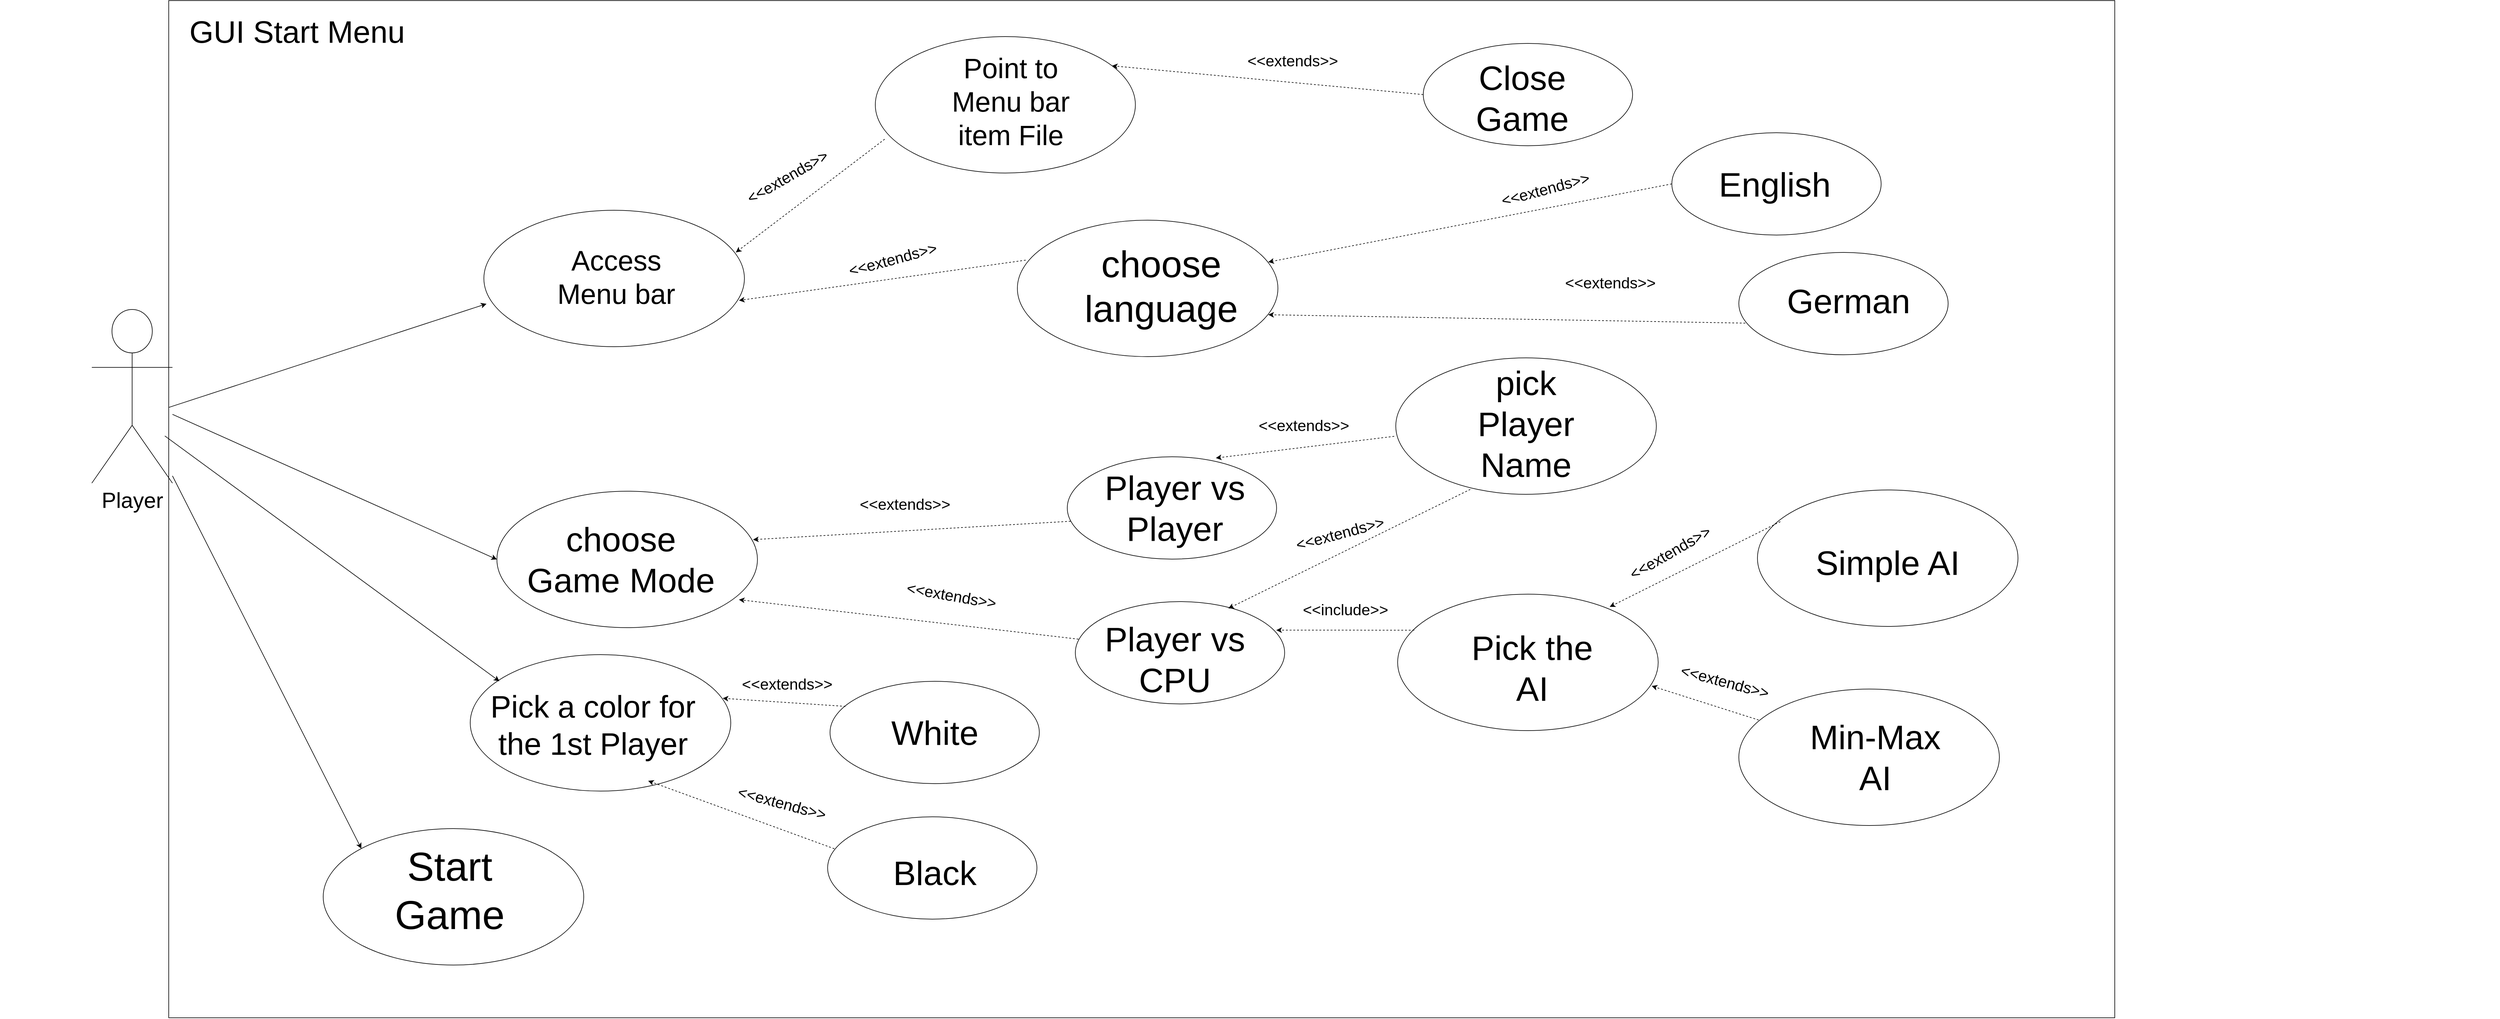 <mxfile version="13.3.9" type="device" pages="2"><diagram id="NJgG5BEwrNhz7_gWcLwG" name="Page-1"><mxGraphModel dx="3955" dy="1905" grid="0" gridSize="10" guides="1" tooltips="1" connect="1" arrows="1" fold="1" page="0" pageScale="1" pageWidth="827" pageHeight="1169" math="0" shadow="0"><root><mxCell id="0"/><mxCell id="1" parent="0"/><mxCell id="ma6bIsTEbgiRfIbwtyqj-4" value="" style="group" parent="1" vertex="1" connectable="0"><mxGeometry x="-89" y="12" width="3757" height="1637" as="geometry"/></mxCell><mxCell id="ma6bIsTEbgiRfIbwtyqj-3" value="" style="rounded=0;whiteSpace=wrap;html=1;" parent="ma6bIsTEbgiRfIbwtyqj-4" vertex="1"><mxGeometry y="-3.09" width="3137" height="1640.09" as="geometry"/></mxCell><mxCell id="shXYnbVjdlUgjLh-yOUS-164" value="&lt;font style=&quot;font-size: 50px&quot;&gt;GUI Start Menu&lt;/font&gt;" style="text;html=1;strokeColor=none;fillColor=none;align=center;verticalAlign=middle;whiteSpace=wrap;rounded=0;fontSize=19;" parent="ma6bIsTEbgiRfIbwtyqj-4" vertex="1"><mxGeometry x="-272" y="-3.09" width="958.312" height="100" as="geometry"/></mxCell><mxCell id="tbCbFPaAyqlWRTSenNxp-1" value="" style="ellipse;whiteSpace=wrap;html=1;" vertex="1" parent="ma6bIsTEbgiRfIbwtyqj-4"><mxGeometry x="2530.997" y="403" width="337.406" height="165" as="geometry"/></mxCell><mxCell id="tbCbFPaAyqlWRTSenNxp-2" value="" style="ellipse;whiteSpace=wrap;html=1;" vertex="1" parent="ma6bIsTEbgiRfIbwtyqj-4"><mxGeometry x="2423.002" y="210" width="337.406" height="165" as="geometry"/></mxCell><mxCell id="tbCbFPaAyqlWRTSenNxp-3" value="&lt;font style=&quot;font-size: 55px&quot;&gt;English&lt;/font&gt;" style="text;html=1;strokeColor=none;fillColor=none;align=center;verticalAlign=middle;whiteSpace=wrap;rounded=0;" vertex="1" parent="ma6bIsTEbgiRfIbwtyqj-4"><mxGeometry x="2467.998" y="250" width="241.574" height="85" as="geometry"/></mxCell><mxCell id="tbCbFPaAyqlWRTSenNxp-4" value="&lt;font style=&quot;font-size: 55px&quot;&gt;German&lt;/font&gt;" style="text;html=1;strokeColor=none;fillColor=none;align=center;verticalAlign=middle;whiteSpace=wrap;rounded=0;" vertex="1" parent="ma6bIsTEbgiRfIbwtyqj-4"><mxGeometry x="2587.002" y="438" width="241.574" height="85" as="geometry"/></mxCell><mxCell id="tbCbFPaAyqlWRTSenNxp-8" value="&lt;font style=&quot;font-size: 25px&quot;&gt;&amp;lt;&amp;lt;extends&amp;gt;&amp;gt;&lt;/font&gt;" style="text;html=1;strokeColor=none;fillColor=none;align=center;verticalAlign=middle;whiteSpace=wrap;rounded=0;fontSize=19;rotation=-15;" vertex="1" parent="ma6bIsTEbgiRfIbwtyqj-4"><mxGeometry x="2129.106" y="270" width="179.683" height="60" as="geometry"/></mxCell><mxCell id="tbCbFPaAyqlWRTSenNxp-9" value="&lt;font style=&quot;font-size: 25px&quot;&gt;&amp;lt;&amp;lt;extends&amp;gt;&amp;gt;&lt;/font&gt;" style="text;html=1;strokeColor=none;fillColor=none;align=center;verticalAlign=middle;whiteSpace=wrap;rounded=0;fontSize=19;rotation=0;" vertex="1" parent="ma6bIsTEbgiRfIbwtyqj-4"><mxGeometry x="2199.003" y="409" width="249.56" height="84.82" as="geometry"/></mxCell><mxCell id="shXYnbVjdlUgjLh-yOUS-6" value="" style="ellipse;whiteSpace=wrap;html=1;" parent="ma6bIsTEbgiRfIbwtyqj-4" vertex="1"><mxGeometry x="1138.991" y="55" width="419.261" height="220" as="geometry"/></mxCell><mxCell id="shXYnbVjdlUgjLh-yOUS-10" value="&lt;font style=&quot;font-size: 45px&quot;&gt;Point to Menu bar item File&lt;/font&gt;" style="text;html=1;strokeColor=none;fillColor=none;align=center;verticalAlign=middle;whiteSpace=wrap;rounded=0;fontSize=23;" parent="ma6bIsTEbgiRfIbwtyqj-4" vertex="1"><mxGeometry x="1224.844" y="80" width="264.534" height="160" as="geometry"/></mxCell><mxCell id="tbCbFPaAyqlWRTSenNxp-12" value="" style="ellipse;whiteSpace=wrap;html=1;" vertex="1" parent="ma6bIsTEbgiRfIbwtyqj-4"><mxGeometry x="2022.297" y="66" width="337.406" height="165" as="geometry"/></mxCell><mxCell id="tbCbFPaAyqlWRTSenNxp-13" value="&lt;font style=&quot;font-size: 55px&quot;&gt;Close Game&lt;/font&gt;" style="text;html=1;strokeColor=none;fillColor=none;align=center;verticalAlign=middle;whiteSpace=wrap;rounded=0;" vertex="1" parent="ma6bIsTEbgiRfIbwtyqj-4"><mxGeometry x="2061.0" y="111" width="241.574" height="85" as="geometry"/></mxCell><mxCell id="tbCbFPaAyqlWRTSenNxp-14" value="" style="endArrow=classic;html=1;entryX=0.91;entryY=0.214;entryDx=0;entryDy=0;dashed=1;exitX=0;exitY=0.5;exitDx=0;exitDy=0;entryPerimeter=0;" edge="1" parent="ma6bIsTEbgiRfIbwtyqj-4" source="tbCbFPaAyqlWRTSenNxp-12" target="shXYnbVjdlUgjLh-yOUS-6"><mxGeometry width="50" height="50" relative="1" as="geometry"><mxPoint x="867.475" y="230.088" as="sourcePoint"/><mxPoint x="1258.024" y="143" as="targetPoint"/></mxGeometry></mxCell><mxCell id="tbCbFPaAyqlWRTSenNxp-16" value="&lt;font style=&quot;font-size: 25px&quot;&gt;&amp;lt;&amp;lt;extends&amp;gt;&amp;gt;&lt;/font&gt;" style="text;html=1;strokeColor=none;fillColor=none;align=center;verticalAlign=middle;whiteSpace=wrap;rounded=0;fontSize=19;rotation=0;" vertex="1" parent="ma6bIsTEbgiRfIbwtyqj-4"><mxGeometry x="1721.996" y="63" width="179.683" height="60" as="geometry"/></mxCell><mxCell id="tbCbFPaAyqlWRTSenNxp-19" value="" style="ellipse;whiteSpace=wrap;html=1;" vertex="1" parent="ma6bIsTEbgiRfIbwtyqj-4"><mxGeometry x="1448.448" y="732.5" width="337.406" height="165" as="geometry"/></mxCell><mxCell id="tbCbFPaAyqlWRTSenNxp-18" value="" style="ellipse;whiteSpace=wrap;html=1;" vertex="1" parent="ma6bIsTEbgiRfIbwtyqj-4"><mxGeometry x="1461.425" y="966" width="337.406" height="165" as="geometry"/></mxCell><mxCell id="tbCbFPaAyqlWRTSenNxp-21" value="&lt;font style=&quot;font-size: 55px&quot;&gt;Player vs Player&lt;/font&gt;" style="text;html=1;strokeColor=none;fillColor=none;align=center;verticalAlign=middle;whiteSpace=wrap;rounded=0;" vertex="1" parent="ma6bIsTEbgiRfIbwtyqj-4"><mxGeometry x="1501.355" y="772.5" width="241.574" height="85" as="geometry"/></mxCell><mxCell id="tbCbFPaAyqlWRTSenNxp-20" value="&lt;font style=&quot;font-size: 55px&quot;&gt;Player vs CPU&lt;/font&gt;" style="text;html=1;strokeColor=none;fillColor=none;align=center;verticalAlign=middle;whiteSpace=wrap;rounded=0;" vertex="1" parent="ma6bIsTEbgiRfIbwtyqj-4"><mxGeometry x="1501.355" y="1016" width="241.574" height="85" as="geometry"/></mxCell><mxCell id="tbCbFPaAyqlWRTSenNxp-26" value="&lt;font style=&quot;font-size: 25px&quot;&gt;&amp;lt;&amp;lt;extends&amp;gt;&amp;gt;&lt;/font&gt;" style="text;html=1;strokeColor=none;fillColor=none;align=center;verticalAlign=middle;whiteSpace=wrap;rounded=0;fontSize=19;rotation=0;" vertex="1" parent="ma6bIsTEbgiRfIbwtyqj-4"><mxGeometry x="1062.129" y="766" width="249.56" height="84.82" as="geometry"/></mxCell><mxCell id="tbCbFPaAyqlWRTSenNxp-25" value="&lt;font style=&quot;font-size: 25px&quot;&gt;&amp;lt;&amp;lt;extends&amp;gt;&amp;gt;&lt;/font&gt;" style="text;html=1;strokeColor=none;fillColor=none;align=center;verticalAlign=middle;whiteSpace=wrap;rounded=0;fontSize=19;rotation=10;" vertex="1" parent="ma6bIsTEbgiRfIbwtyqj-4"><mxGeometry x="1136.997" y="913" width="249.56" height="84.82" as="geometry"/></mxCell><mxCell id="tbCbFPaAyqlWRTSenNxp-28" value="" style="ellipse;whiteSpace=wrap;html=1;" vertex="1" parent="ma6bIsTEbgiRfIbwtyqj-4"><mxGeometry x="1978" y="573" width="420" height="220" as="geometry"/></mxCell><mxCell id="tbCbFPaAyqlWRTSenNxp-27" value="" style="ellipse;whiteSpace=wrap;html=1;" vertex="1" parent="ma6bIsTEbgiRfIbwtyqj-4"><mxGeometry x="1981" y="954" width="420" height="220" as="geometry"/></mxCell><mxCell id="tbCbFPaAyqlWRTSenNxp-30" value="&lt;span style=&quot;font-size: 55px&quot;&gt;pick Player Name&lt;/span&gt;" style="text;html=1;strokeColor=none;fillColor=none;align=center;verticalAlign=middle;whiteSpace=wrap;rounded=0;" vertex="1" parent="ma6bIsTEbgiRfIbwtyqj-4"><mxGeometry x="2067.215" y="636" width="241.574" height="85" as="geometry"/></mxCell><mxCell id="tbCbFPaAyqlWRTSenNxp-29" value="&lt;font style=&quot;font-size: 55px&quot;&gt;Pick the AI&lt;/font&gt;" style="text;html=1;strokeColor=none;fillColor=none;align=center;verticalAlign=middle;whiteSpace=wrap;rounded=0;" vertex="1" parent="ma6bIsTEbgiRfIbwtyqj-4"><mxGeometry x="2077.005" y="1030" width="241.574" height="85" as="geometry"/></mxCell><mxCell id="tbCbFPaAyqlWRTSenNxp-38" value="" style="endArrow=classic;html=1;entryX=0.71;entryY=0.012;entryDx=0;entryDy=0;dashed=1;exitX=-0.006;exitY=0.575;exitDx=0;exitDy=0;entryPerimeter=0;exitPerimeter=0;" edge="1" parent="ma6bIsTEbgiRfIbwtyqj-4" source="tbCbFPaAyqlWRTSenNxp-28" target="tbCbFPaAyqlWRTSenNxp-19"><mxGeometry width="50" height="50" relative="1" as="geometry"><mxPoint x="2161.987" y="531.0" as="sourcePoint"/><mxPoint x="1644.0" y="549.65" as="targetPoint"/></mxGeometry></mxCell><mxCell id="tbCbFPaAyqlWRTSenNxp-37" value="" style="endArrow=classic;html=1;entryX=0.96;entryY=0.279;entryDx=0;entryDy=0;dashed=1;exitX=0.064;exitY=0.264;exitDx=0;exitDy=0;entryPerimeter=0;exitPerimeter=0;" edge="1" parent="ma6bIsTEbgiRfIbwtyqj-4" source="tbCbFPaAyqlWRTSenNxp-27" target="tbCbFPaAyqlWRTSenNxp-18"><mxGeometry width="50" height="50" relative="1" as="geometry"><mxPoint x="2168.987" y="913.0" as="sourcePoint"/><mxPoint x="1651.0" y="931.65" as="targetPoint"/></mxGeometry></mxCell><mxCell id="tbCbFPaAyqlWRTSenNxp-40" value="&lt;font style=&quot;font-size: 25px&quot;&gt;&amp;lt;&amp;lt;extends&amp;gt;&amp;gt;&lt;/font&gt;" style="text;html=1;strokeColor=none;fillColor=none;align=center;verticalAlign=middle;whiteSpace=wrap;rounded=0;fontSize=19;rotation=0;" vertex="1" parent="ma6bIsTEbgiRfIbwtyqj-4"><mxGeometry x="1704.999" y="639" width="249.56" height="84.82" as="geometry"/></mxCell><mxCell id="tbCbFPaAyqlWRTSenNxp-39" value="&lt;font style=&quot;font-size: 25px&quot;&gt;&amp;lt;&amp;lt;include&amp;gt;&amp;gt;&lt;/font&gt;" style="text;html=1;strokeColor=none;fillColor=none;align=center;verticalAlign=middle;whiteSpace=wrap;rounded=0;fontSize=19;rotation=0;" vertex="1" parent="ma6bIsTEbgiRfIbwtyqj-4"><mxGeometry x="1771.999" y="936" width="249.56" height="84.82" as="geometry"/></mxCell><mxCell id="shXYnbVjdlUgjLh-yOUS-9" value="" style="ellipse;whiteSpace=wrap;html=1;" parent="ma6bIsTEbgiRfIbwtyqj-4" vertex="1"><mxGeometry x="249" y="1332" width="420" height="220" as="geometry"/></mxCell><mxCell id="shXYnbVjdlUgjLh-yOUS-16" value="&lt;font style=&quot;font-size: 65px&quot;&gt;Start Game&lt;/font&gt;" style="text;html=1;strokeColor=none;fillColor=none;align=center;verticalAlign=middle;whiteSpace=wrap;rounded=0;fontSize=19;" parent="ma6bIsTEbgiRfIbwtyqj-4" vertex="1"><mxGeometry x="293" y="1357" width="320" height="150" as="geometry"/></mxCell><mxCell id="tbCbFPaAyqlWRTSenNxp-41" value="" style="ellipse;whiteSpace=wrap;html=1;" vertex="1" parent="ma6bIsTEbgiRfIbwtyqj-4"><mxGeometry x="486" y="1051.5" width="420" height="220" as="geometry"/></mxCell><mxCell id="tbCbFPaAyqlWRTSenNxp-42" value="" style="endArrow=classic;html=1;entryX=0.112;entryY=0.195;entryDx=0;entryDy=0;entryPerimeter=0;exitX=-0.002;exitY=0.428;exitDx=0;exitDy=0;exitPerimeter=0;" edge="1" parent="ma6bIsTEbgiRfIbwtyqj-4" source="ma6bIsTEbgiRfIbwtyqj-3" target="tbCbFPaAyqlWRTSenNxp-41"><mxGeometry width="50" height="50" relative="1" as="geometry"><mxPoint x="261" y="990" as="sourcePoint"/><mxPoint x="311" y="940" as="targetPoint"/></mxGeometry></mxCell><mxCell id="tbCbFPaAyqlWRTSenNxp-43" value="&lt;font style=&quot;font-size: 50px&quot;&gt;Pick a color for the 1st Player&lt;/font&gt;" style="text;html=1;strokeColor=none;fillColor=none;align=center;verticalAlign=middle;whiteSpace=wrap;rounded=0;fontSize=19;" vertex="1" parent="ma6bIsTEbgiRfIbwtyqj-4"><mxGeometry x="514" y="1090" width="340" height="150" as="geometry"/></mxCell><mxCell id="tbCbFPaAyqlWRTSenNxp-44" value="" style="endArrow=classic;html=1;entryX=0.731;entryY=0.067;entryDx=0;entryDy=0;dashed=1;exitX=0.286;exitY=0.964;exitDx=0;exitDy=0;entryPerimeter=0;exitPerimeter=0;" edge="1" parent="ma6bIsTEbgiRfIbwtyqj-4" source="tbCbFPaAyqlWRTSenNxp-28" target="tbCbFPaAyqlWRTSenNxp-18"><mxGeometry width="50" height="50" relative="1" as="geometry"><mxPoint x="2080.47" y="830" as="sourcePoint"/><mxPoint x="1792.996" y="864.98" as="targetPoint"/></mxGeometry></mxCell><mxCell id="tbCbFPaAyqlWRTSenNxp-45" value="&lt;font style=&quot;font-size: 25px&quot;&gt;&amp;lt;&amp;lt;extends&amp;gt;&amp;gt;&lt;/font&gt;" style="text;html=1;strokeColor=none;fillColor=none;align=center;verticalAlign=middle;whiteSpace=wrap;rounded=0;fontSize=19;rotation=-15;" vertex="1" parent="ma6bIsTEbgiRfIbwtyqj-4"><mxGeometry x="1762.999" y="812.68" width="249.56" height="84.82" as="geometry"/></mxCell><mxCell id="tbCbFPaAyqlWRTSenNxp-51" value="" style="ellipse;whiteSpace=wrap;html=1;" vertex="1" parent="ma6bIsTEbgiRfIbwtyqj-4"><mxGeometry x="2561" y="786" width="420" height="220" as="geometry"/></mxCell><mxCell id="tbCbFPaAyqlWRTSenNxp-50" value="" style="ellipse;whiteSpace=wrap;html=1;" vertex="1" parent="ma6bIsTEbgiRfIbwtyqj-4"><mxGeometry x="2531" y="1107" width="420" height="220" as="geometry"/></mxCell><mxCell id="tbCbFPaAyqlWRTSenNxp-53" value="&lt;font style=&quot;font-size: 55px&quot;&gt;Simple AI&lt;/font&gt;" style="text;html=1;strokeColor=none;fillColor=none;align=center;verticalAlign=middle;whiteSpace=wrap;rounded=0;" vertex="1" parent="ma6bIsTEbgiRfIbwtyqj-4"><mxGeometry x="2650.215" y="860" width="241.574" height="85" as="geometry"/></mxCell><mxCell id="tbCbFPaAyqlWRTSenNxp-52" value="&lt;font style=&quot;font-size: 55px&quot;&gt;Min-Max AI&lt;/font&gt;" style="text;html=1;strokeColor=none;fillColor=none;align=center;verticalAlign=middle;whiteSpace=wrap;rounded=0;" vertex="1" parent="ma6bIsTEbgiRfIbwtyqj-4"><mxGeometry x="2630.005" y="1174.5" width="241.574" height="85" as="geometry"/></mxCell><mxCell id="tbCbFPaAyqlWRTSenNxp-55" value="" style="endArrow=classic;html=1;entryX=0.814;entryY=0.093;entryDx=0;entryDy=0;dashed=1;exitX=0.088;exitY=0.232;exitDx=0;exitDy=0;entryPerimeter=0;exitPerimeter=0;" edge="1" parent="ma6bIsTEbgiRfIbwtyqj-4" source="tbCbFPaAyqlWRTSenNxp-51" target="tbCbFPaAyqlWRTSenNxp-27"><mxGeometry width="50" height="50" relative="1" as="geometry"><mxPoint x="2473.05" y="850.82" as="sourcePoint"/><mxPoint x="2082.999" y="1042.795" as="targetPoint"/></mxGeometry></mxCell><mxCell id="tbCbFPaAyqlWRTSenNxp-54" value="" style="endArrow=classic;html=1;entryX=0.975;entryY=0.673;entryDx=0;entryDy=0;dashed=1;exitX=0.076;exitY=0.227;exitDx=0;exitDy=0;entryPerimeter=0;exitPerimeter=0;" edge="1" parent="ma6bIsTEbgiRfIbwtyqj-4" source="tbCbFPaAyqlWRTSenNxp-50" target="tbCbFPaAyqlWRTSenNxp-27"><mxGeometry width="50" height="50" relative="1" as="geometry"><mxPoint x="2613.05" y="1083" as="sourcePoint"/><mxPoint x="2222.999" y="1274.975" as="targetPoint"/></mxGeometry></mxCell><mxCell id="tbCbFPaAyqlWRTSenNxp-57" value="&lt;font style=&quot;font-size: 25px&quot;&gt;&amp;lt;&amp;lt;extends&amp;gt;&amp;gt;&lt;/font&gt;" style="text;html=1;strokeColor=none;fillColor=none;align=center;verticalAlign=middle;whiteSpace=wrap;rounded=0;fontSize=19;rotation=-30;" vertex="1" parent="ma6bIsTEbgiRfIbwtyqj-4"><mxGeometry x="2294.999" y="844" width="249.56" height="84.82" as="geometry"/></mxCell><mxCell id="tbCbFPaAyqlWRTSenNxp-56" value="&lt;font style=&quot;font-size: 25px&quot;&gt;&amp;lt;&amp;lt;extends&amp;gt;&amp;gt;&lt;/font&gt;" style="text;html=1;strokeColor=none;fillColor=none;align=center;verticalAlign=middle;whiteSpace=wrap;rounded=0;fontSize=19;rotation=15;" vertex="1" parent="ma6bIsTEbgiRfIbwtyqj-4"><mxGeometry x="2383.999" y="1051.5" width="249.56" height="84.82" as="geometry"/></mxCell><mxCell id="tbCbFPaAyqlWRTSenNxp-59" value="" style="ellipse;whiteSpace=wrap;html=1;" vertex="1" parent="ma6bIsTEbgiRfIbwtyqj-4"><mxGeometry x="1062.127" y="1313" width="337.406" height="165" as="geometry"/></mxCell><mxCell id="tbCbFPaAyqlWRTSenNxp-58" value="" style="ellipse;whiteSpace=wrap;html=1;" vertex="1" parent="ma6bIsTEbgiRfIbwtyqj-4"><mxGeometry x="1065.997" y="1094.5" width="337.406" height="165" as="geometry"/></mxCell><mxCell id="tbCbFPaAyqlWRTSenNxp-60" value="&lt;font style=&quot;font-size: 55px&quot;&gt;White&lt;/font&gt;" style="text;html=1;strokeColor=none;fillColor=none;align=center;verticalAlign=middle;whiteSpace=wrap;rounded=0;" vertex="1" parent="ma6bIsTEbgiRfIbwtyqj-4"><mxGeometry x="1113.915" y="1134.5" width="241.574" height="85" as="geometry"/></mxCell><mxCell id="tbCbFPaAyqlWRTSenNxp-61" value="&lt;font style=&quot;font-size: 55px&quot;&gt;Black&lt;/font&gt;" style="text;html=1;strokeColor=none;fillColor=none;align=center;verticalAlign=middle;whiteSpace=wrap;rounded=0;" vertex="1" parent="ma6bIsTEbgiRfIbwtyqj-4"><mxGeometry x="1113.915" y="1360" width="241.574" height="85" as="geometry"/></mxCell><mxCell id="tbCbFPaAyqlWRTSenNxp-63" value="" style="endArrow=classic;html=1;entryX=0.683;entryY=0.925;entryDx=0;entryDy=0;dashed=1;exitX=0.032;exitY=0.312;exitDx=0;exitDy=0;entryPerimeter=0;exitPerimeter=0;" edge="1" parent="ma6bIsTEbgiRfIbwtyqj-4" source="tbCbFPaAyqlWRTSenNxp-59" target="tbCbFPaAyqlWRTSenNxp-41"><mxGeometry width="50" height="50" relative="1" as="geometry"><mxPoint x="1321.306" y="1536.655" as="sourcePoint"/><mxPoint x="768.0" y="1462" as="targetPoint"/></mxGeometry></mxCell><mxCell id="tbCbFPaAyqlWRTSenNxp-62" value="" style="endArrow=classic;html=1;entryX=0.969;entryY=0.32;entryDx=0;entryDy=0;dashed=1;exitX=0.074;exitY=0.245;exitDx=0;exitDy=0;entryPerimeter=0;exitPerimeter=0;" edge="1" parent="ma6bIsTEbgiRfIbwtyqj-4" source="tbCbFPaAyqlWRTSenNxp-58" target="tbCbFPaAyqlWRTSenNxp-41"><mxGeometry width="50" height="50" relative="1" as="geometry"><mxPoint x="1406.306" y="1299.655" as="sourcePoint"/><mxPoint x="853.0" y="1225" as="targetPoint"/></mxGeometry></mxCell><mxCell id="tbCbFPaAyqlWRTSenNxp-67" value="&lt;font style=&quot;font-size: 25px&quot;&gt;&amp;lt;&amp;lt;extends&amp;gt;&amp;gt;&lt;/font&gt;" style="text;html=1;strokeColor=none;fillColor=none;align=center;verticalAlign=middle;whiteSpace=wrap;rounded=0;fontSize=19;rotation=0;" vertex="1" parent="ma6bIsTEbgiRfIbwtyqj-4"><mxGeometry x="871.997" y="1056" width="249.56" height="84.82" as="geometry"/></mxCell><mxCell id="tbCbFPaAyqlWRTSenNxp-66" value="&lt;font style=&quot;font-size: 25px&quot;&gt;&amp;lt;&amp;lt;extends&amp;gt;&amp;gt;&lt;/font&gt;" style="text;html=1;strokeColor=none;fillColor=none;align=center;verticalAlign=middle;whiteSpace=wrap;rounded=0;fontSize=19;rotation=15;" vertex="1" parent="ma6bIsTEbgiRfIbwtyqj-4"><mxGeometry x="864.357" y="1247.18" width="249.56" height="84.82" as="geometry"/></mxCell><mxCell id="shXYnbVjdlUgjLh-yOUS-7" value="" style="ellipse;whiteSpace=wrap;html=1;" parent="ma6bIsTEbgiRfIbwtyqj-4" vertex="1"><mxGeometry x="1368" y="351" width="420" height="220" as="geometry"/></mxCell><mxCell id="tbCbFPaAyqlWRTSenNxp-17" value="" style="endArrow=classic;html=1;entryX=0.963;entryY=0.307;entryDx=0;entryDy=0;dashed=1;exitX=0;exitY=0.5;exitDx=0;exitDy=0;entryPerimeter=0;" edge="1" parent="ma6bIsTEbgiRfIbwtyqj-4" source="tbCbFPaAyqlWRTSenNxp-2" target="shXYnbVjdlUgjLh-yOUS-7"><mxGeometry width="50" height="50" relative="1" as="geometry"><mxPoint x="1225.3" y="512" as="sourcePoint"/><mxPoint x="872.0" y="543.58" as="targetPoint"/></mxGeometry></mxCell><mxCell id="tbCbFPaAyqlWRTSenNxp-22" value="" style="endArrow=classic;html=1;entryX=0.963;entryY=0.693;entryDx=0;entryDy=0;dashed=1;exitX=0.031;exitY=0.691;exitDx=0;exitDy=0;entryPerimeter=0;exitPerimeter=0;" edge="1" parent="ma6bIsTEbgiRfIbwtyqj-4" source="tbCbFPaAyqlWRTSenNxp-1" target="shXYnbVjdlUgjLh-yOUS-7"><mxGeometry width="50" height="50" relative="1" as="geometry"><mxPoint x="1164.54" y="630" as="sourcePoint"/><mxPoint x="774.0" y="717.04" as="targetPoint"/></mxGeometry></mxCell><mxCell id="shXYnbVjdlUgjLh-yOUS-14" value="&lt;font style=&quot;font-size: 60px&quot;&gt;choose language&lt;/font&gt;" style="text;html=1;strokeColor=none;fillColor=none;align=center;verticalAlign=middle;whiteSpace=wrap;rounded=0;fontSize=19;" parent="ma6bIsTEbgiRfIbwtyqj-4" vertex="1"><mxGeometry x="1455" y="393" width="290" height="130" as="geometry"/></mxCell><mxCell id="tbCbFPaAyqlWRTSenNxp-181" value="" style="ellipse;whiteSpace=wrap;html=1;" vertex="1" parent="ma6bIsTEbgiRfIbwtyqj-4"><mxGeometry x="508" y="335" width="420" height="220" as="geometry"/></mxCell><mxCell id="tbCbFPaAyqlWRTSenNxp-182" value="&lt;font style=&quot;font-size: 45px&quot;&gt;Access Menu bar&lt;/font&gt;" style="text;html=1;strokeColor=none;fillColor=none;align=center;verticalAlign=middle;whiteSpace=wrap;rounded=0;fontSize=23;" vertex="1" parent="ma6bIsTEbgiRfIbwtyqj-4"><mxGeometry x="589.464" y="363" width="264.534" height="160" as="geometry"/></mxCell><mxCell id="tbCbFPaAyqlWRTSenNxp-183" value="" style="endArrow=classic;html=1;entryX=0.01;entryY=0.686;entryDx=0;entryDy=0;entryPerimeter=0;exitX=0;exitY=0.4;exitDx=0;exitDy=0;exitPerimeter=0;" edge="1" parent="ma6bIsTEbgiRfIbwtyqj-4" source="ma6bIsTEbgiRfIbwtyqj-3" target="tbCbFPaAyqlWRTSenNxp-181"><mxGeometry width="50" height="50" relative="1" as="geometry"><mxPoint x="347" y="466" as="sourcePoint"/><mxPoint x="397" y="416" as="targetPoint"/></mxGeometry></mxCell><mxCell id="tbCbFPaAyqlWRTSenNxp-184" value="" style="endArrow=classic;html=1;entryX=0.967;entryY=0.309;entryDx=0;entryDy=0;dashed=1;exitX=0.036;exitY=0.752;exitDx=0;exitDy=0;entryPerimeter=0;exitPerimeter=0;" edge="1" parent="ma6bIsTEbgiRfIbwtyqj-4" source="shXYnbVjdlUgjLh-yOUS-6" target="tbCbFPaAyqlWRTSenNxp-181"><mxGeometry width="50" height="50" relative="1" as="geometry"><mxPoint x="1292.777" y="293.42" as="sourcePoint"/><mxPoint x="790.999" y="247.0" as="targetPoint"/></mxGeometry></mxCell><mxCell id="tbCbFPaAyqlWRTSenNxp-186" value="" style="endArrow=classic;html=1;entryX=0.979;entryY=0.661;entryDx=0;entryDy=0;dashed=1;exitX=0.032;exitY=0.293;exitDx=0;exitDy=0;entryPerimeter=0;exitPerimeter=0;" edge="1" parent="ma6bIsTEbgiRfIbwtyqj-4" source="shXYnbVjdlUgjLh-yOUS-7" target="tbCbFPaAyqlWRTSenNxp-181"><mxGeometry width="50" height="50" relative="1" as="geometry"><mxPoint x="1313.944" y="411.0" as="sourcePoint"/><mxPoint x="1074.0" y="593.54" as="targetPoint"/></mxGeometry></mxCell><mxCell id="tbCbFPaAyqlWRTSenNxp-188" value="&lt;font style=&quot;font-size: 25px&quot;&gt;&amp;lt;&amp;lt;extends&amp;gt;&amp;gt;&lt;/font&gt;" style="text;html=1;strokeColor=none;fillColor=none;align=center;verticalAlign=middle;whiteSpace=wrap;rounded=0;fontSize=19;rotation=-30;" vertex="1" parent="ma6bIsTEbgiRfIbwtyqj-4"><mxGeometry x="906.936" y="250" width="179.683" height="60" as="geometry"/></mxCell><mxCell id="tbCbFPaAyqlWRTSenNxp-187" value="&lt;font style=&quot;font-size: 25px&quot;&gt;&amp;lt;&amp;lt;extends&amp;gt;&amp;gt;&lt;/font&gt;" style="text;html=1;strokeColor=none;fillColor=none;align=center;verticalAlign=middle;whiteSpace=wrap;rounded=0;fontSize=19;rotation=-15;" vertex="1" parent="ma6bIsTEbgiRfIbwtyqj-4"><mxGeometry x="1076.996" y="383" width="179.683" height="60" as="geometry"/></mxCell><mxCell id="shXYnbVjdlUgjLh-yOUS-1" value="&lt;font style=&quot;font-size: 35px&quot;&gt;Player&lt;br&gt;&lt;br&gt;&lt;/font&gt;" style="shape=umlActor;verticalLabelPosition=bottom;labelBackgroundColor=#ffffff;verticalAlign=top;html=1;outlineConnect=0;" parent="1" vertex="1"><mxGeometry x="-213" y="507" width="130" height="280" as="geometry"/></mxCell><mxCell id="shXYnbVjdlUgjLh-yOUS-8" value="" style="ellipse;whiteSpace=wrap;html=1;" parent="1" vertex="1"><mxGeometry x="440" y="800" width="420" height="220" as="geometry"/></mxCell><mxCell id="shXYnbVjdlUgjLh-yOUS-15" value="&lt;font style=&quot;font-size: 55px&quot;&gt;choose Game Mode&lt;/font&gt;" style="text;html=1;strokeColor=none;fillColor=none;align=center;verticalAlign=middle;whiteSpace=wrap;rounded=0;fontSize=19;" parent="1" vertex="1"><mxGeometry x="470" y="835" width="340" height="150" as="geometry"/></mxCell><mxCell id="shXYnbVjdlUgjLh-yOUS-85" value="" style="endArrow=classic;html=1;fontSize=19;entryX=0;entryY=0;entryDx=0;entryDy=0;" parent="1" source="shXYnbVjdlUgjLh-yOUS-1" target="shXYnbVjdlUgjLh-yOUS-9" edge="1"><mxGeometry width="50" height="50" relative="1" as="geometry"><mxPoint x="-81" y="642" as="sourcePoint"/><mxPoint x="250" y="910" as="targetPoint"/></mxGeometry></mxCell><mxCell id="shXYnbVjdlUgjLh-yOUS-89" value="" style="endArrow=classic;html=1;fontSize=19;entryX=0;entryY=0.5;entryDx=0;entryDy=0;" parent="1" source="shXYnbVjdlUgjLh-yOUS-1" target="shXYnbVjdlUgjLh-yOUS-8" edge="1"><mxGeometry width="50" height="50" relative="1" as="geometry"><mxPoint x="180" y="640" as="sourcePoint"/><mxPoint x="450" y="740" as="targetPoint"/></mxGeometry></mxCell><mxCell id="tbCbFPaAyqlWRTSenNxp-24" value="" style="endArrow=classic;html=1;entryX=0.983;entryY=0.355;entryDx=0;entryDy=0;dashed=1;exitX=0.016;exitY=0.63;exitDx=0;exitDy=0;entryPerimeter=0;exitPerimeter=0;" edge="1" parent="1" source="tbCbFPaAyqlWRTSenNxp-19" target="shXYnbVjdlUgjLh-yOUS-8"><mxGeometry width="50" height="50" relative="1" as="geometry"><mxPoint x="1285.54" y="794" as="sourcePoint"/><mxPoint x="895.0" y="878.04" as="targetPoint"/></mxGeometry></mxCell><mxCell id="tbCbFPaAyqlWRTSenNxp-23" value="" style="endArrow=classic;html=1;entryX=0.929;entryY=0.795;entryDx=0;entryDy=0;dashed=1;exitX=0.015;exitY=0.367;exitDx=0;exitDy=0;entryPerimeter=0;exitPerimeter=0;" edge="1" parent="1" source="tbCbFPaAyqlWRTSenNxp-18" target="shXYnbVjdlUgjLh-yOUS-8"><mxGeometry width="50" height="50" relative="1" as="geometry"><mxPoint x="1325.54" y="992" as="sourcePoint"/><mxPoint x="935.0" y="1076.04" as="targetPoint"/></mxGeometry></mxCell></root></mxGraphModel></diagram><diagram id="gfIIbR_n5J-lVDQdP18w" name="Page-2"><mxGraphModel dx="1374" dy="713" grid="1" gridSize="10" guides="1" tooltips="1" connect="1" arrows="1" fold="1" page="1" pageScale="1" pageWidth="827" pageHeight="1169" math="0" shadow="0"><root><mxCell id="hufnnJFMJPyvuztwgZIe-0"/><mxCell id="hufnnJFMJPyvuztwgZIe-1" parent="hufnnJFMJPyvuztwgZIe-0"/></root></mxGraphModel></diagram></mxfile>